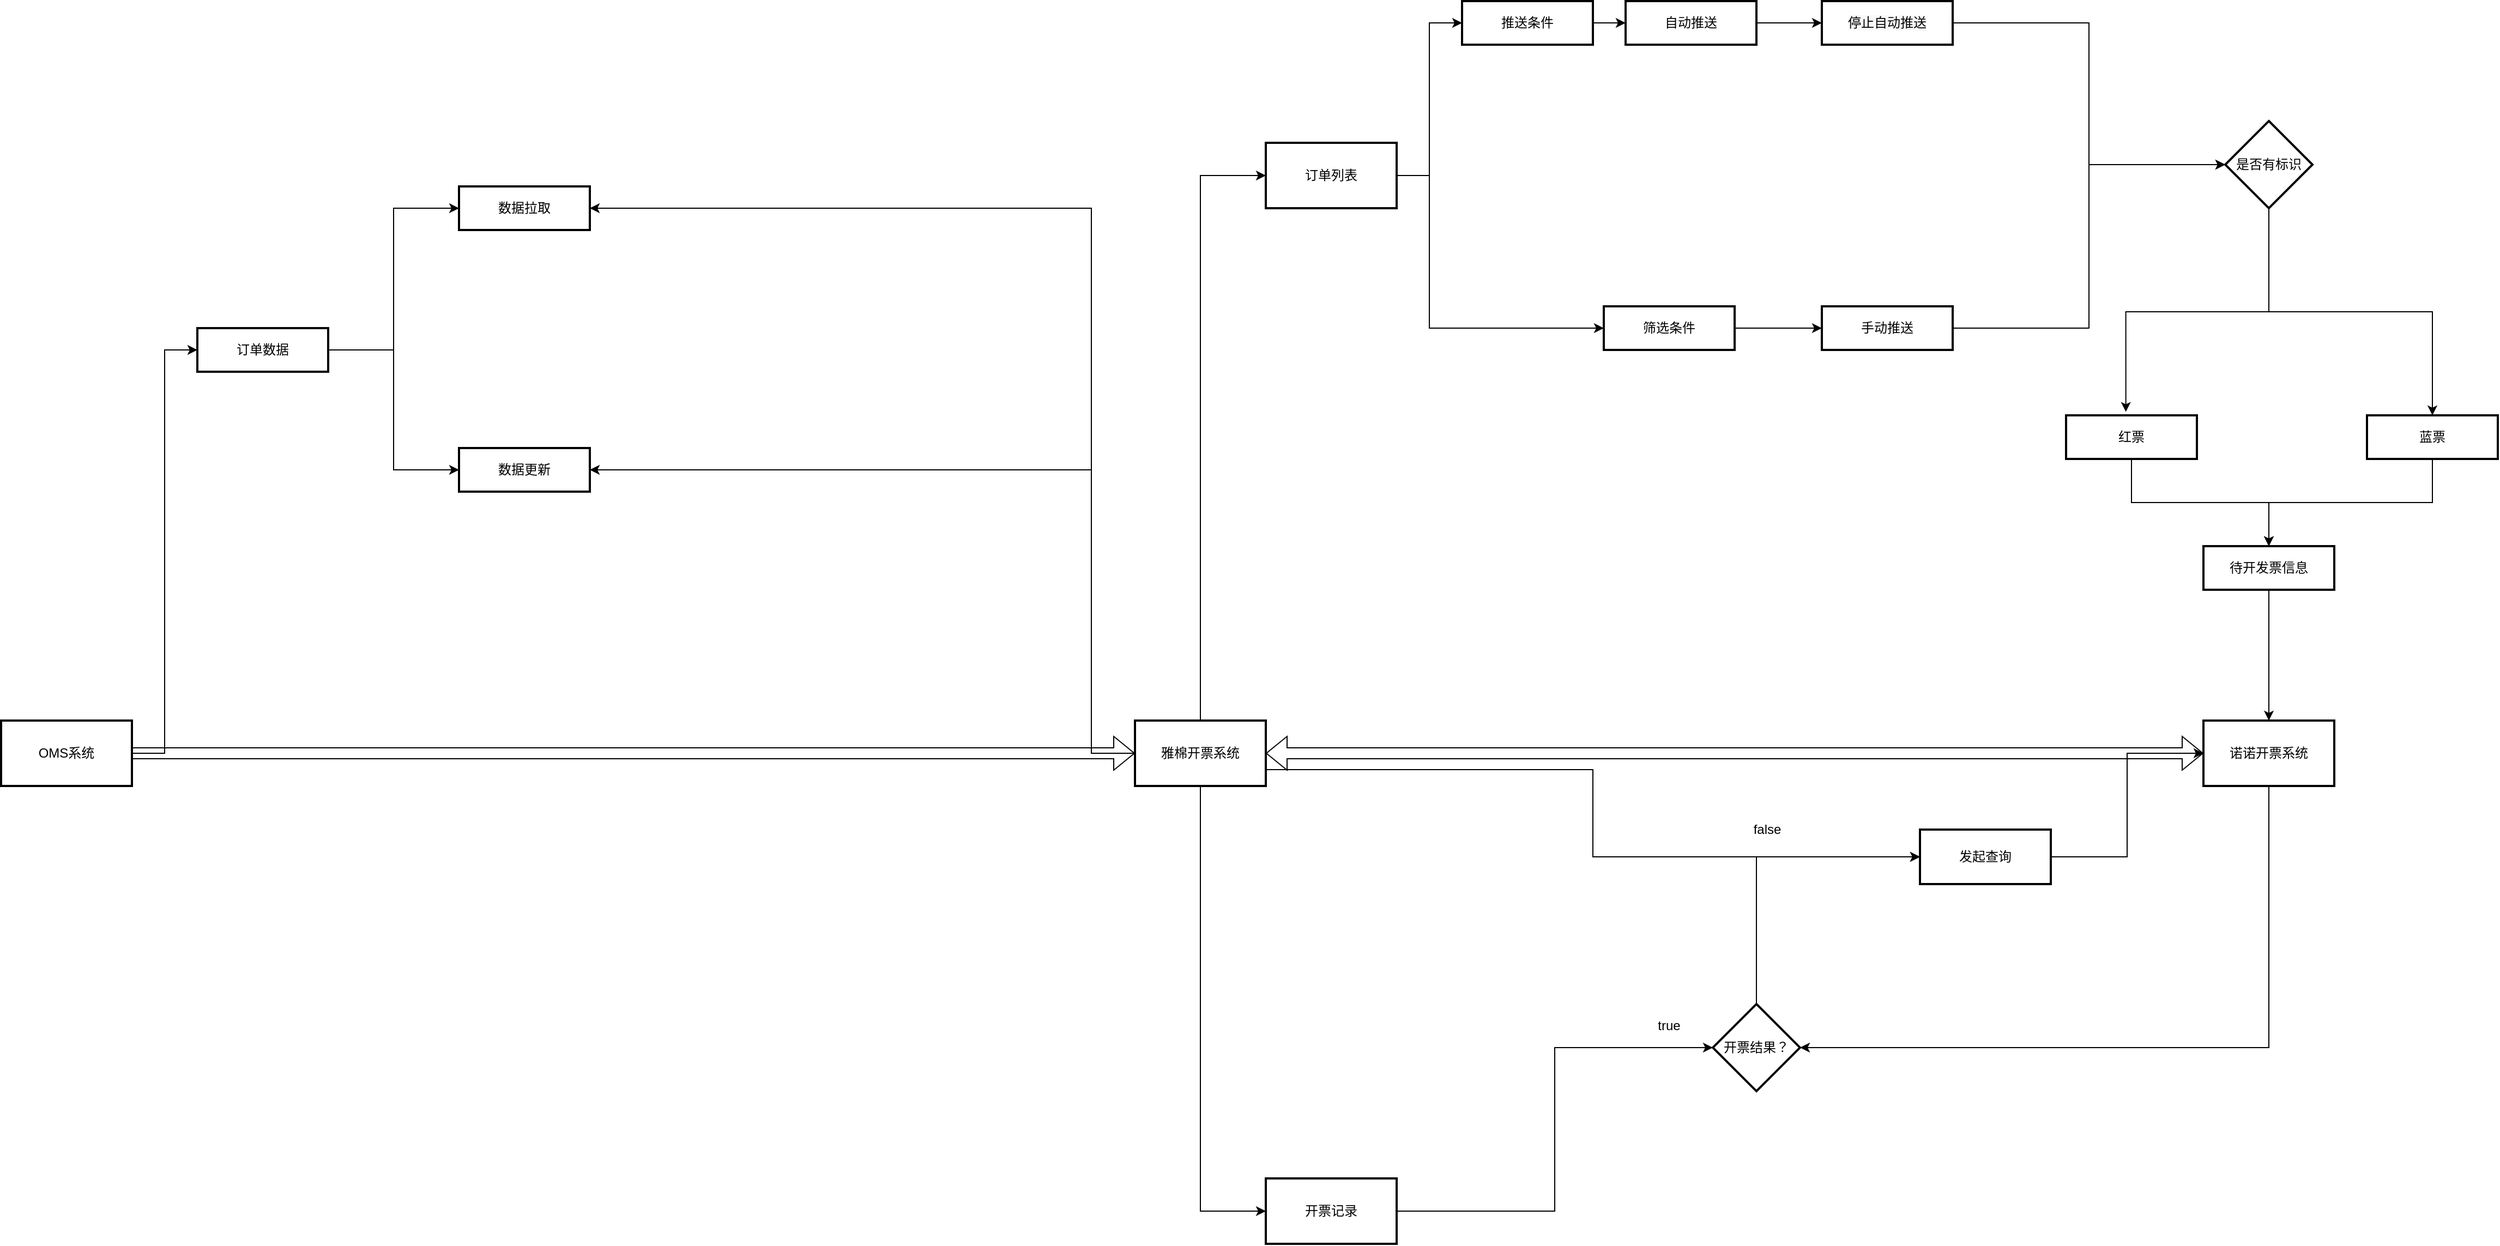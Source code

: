 <mxfile version="16.1.0" type="github">
  <diagram id="Jli7zH1tGY8wEztfFKBg" name="Page-1">
    <mxGraphModel dx="2708" dy="1804" grid="1" gridSize="10" guides="1" tooltips="1" connect="1" arrows="1" fold="1" page="1" pageScale="1" pageWidth="827" pageHeight="1169" math="0" shadow="0">
      <root>
        <mxCell id="0" />
        <mxCell id="1" parent="0" />
        <mxCell id="pUQb4mrd04jTsInn6m61-69" style="edgeStyle=orthogonalEdgeStyle;rounded=0;orthogonalLoop=1;jettySize=auto;html=1;entryX=1;entryY=0.5;entryDx=0;entryDy=0;" edge="1" parent="1" source="pUQb4mrd04jTsInn6m61-1" target="pUQb4mrd04jTsInn6m61-64">
          <mxGeometry relative="1" as="geometry">
            <Array as="points">
              <mxPoint x="-480" y="430" />
              <mxPoint x="-480" y="-70" />
            </Array>
          </mxGeometry>
        </mxCell>
        <mxCell id="pUQb4mrd04jTsInn6m61-71" style="edgeStyle=orthogonalEdgeStyle;rounded=0;orthogonalLoop=1;jettySize=auto;html=1;entryX=1;entryY=0.5;entryDx=0;entryDy=0;" edge="1" parent="1" source="pUQb4mrd04jTsInn6m61-1" target="pUQb4mrd04jTsInn6m61-66">
          <mxGeometry relative="1" as="geometry">
            <Array as="points">
              <mxPoint x="-480" y="430" />
              <mxPoint x="-480" y="170" />
            </Array>
          </mxGeometry>
        </mxCell>
        <mxCell id="pUQb4mrd04jTsInn6m61-109" style="edgeStyle=orthogonalEdgeStyle;rounded=0;orthogonalLoop=1;jettySize=auto;html=1;exitX=1;exitY=0.75;exitDx=0;exitDy=0;entryX=0;entryY=0.5;entryDx=0;entryDy=0;" edge="1" parent="1" source="pUQb4mrd04jTsInn6m61-1" target="pUQb4mrd04jTsInn6m61-106">
          <mxGeometry relative="1" as="geometry" />
        </mxCell>
        <mxCell id="pUQb4mrd04jTsInn6m61-123" style="edgeStyle=orthogonalEdgeStyle;rounded=0;orthogonalLoop=1;jettySize=auto;html=1;exitX=0.5;exitY=0;exitDx=0;exitDy=0;entryX=0;entryY=0.5;entryDx=0;entryDy=0;" edge="1" parent="1" source="pUQb4mrd04jTsInn6m61-1" target="pUQb4mrd04jTsInn6m61-122">
          <mxGeometry relative="1" as="geometry" />
        </mxCell>
        <mxCell id="pUQb4mrd04jTsInn6m61-128" style="edgeStyle=orthogonalEdgeStyle;rounded=0;orthogonalLoop=1;jettySize=auto;html=1;entryX=0;entryY=0.5;entryDx=0;entryDy=0;" edge="1" parent="1" source="pUQb4mrd04jTsInn6m61-1" target="pUQb4mrd04jTsInn6m61-126">
          <mxGeometry relative="1" as="geometry">
            <mxPoint x="-400.0" y="570.0" as="targetPoint" />
          </mxGeometry>
        </mxCell>
        <mxCell id="pUQb4mrd04jTsInn6m61-1" value="雅棉开票系统" style="rounded=0;whiteSpace=wrap;html=1;strokeWidth=2;" vertex="1" parent="1">
          <mxGeometry x="-440" y="400" width="120" height="60" as="geometry" />
        </mxCell>
        <mxCell id="pUQb4mrd04jTsInn6m61-60" style="edgeStyle=orthogonalEdgeStyle;rounded=0;orthogonalLoop=1;jettySize=auto;html=1;entryX=0;entryY=0.5;entryDx=0;entryDy=0;" edge="1" parent="1" source="pUQb4mrd04jTsInn6m61-2" target="pUQb4mrd04jTsInn6m61-56">
          <mxGeometry relative="1" as="geometry" />
        </mxCell>
        <mxCell id="pUQb4mrd04jTsInn6m61-2" value="OMS系统" style="rounded=0;whiteSpace=wrap;html=1;strokeWidth=2;" vertex="1" parent="1">
          <mxGeometry x="-1480" y="400" width="120" height="60" as="geometry" />
        </mxCell>
        <mxCell id="pUQb4mrd04jTsInn6m61-88" style="edgeStyle=orthogonalEdgeStyle;rounded=0;orthogonalLoop=1;jettySize=auto;html=1;exitX=0.5;exitY=1;exitDx=0;exitDy=0;entryX=1;entryY=0.5;entryDx=0;entryDy=0;" edge="1" parent="1" source="pUQb4mrd04jTsInn6m61-7" target="pUQb4mrd04jTsInn6m61-98">
          <mxGeometry relative="1" as="geometry">
            <mxPoint x="210" y="700.0" as="targetPoint" />
            <Array as="points">
              <mxPoint x="600" y="700" />
            </Array>
          </mxGeometry>
        </mxCell>
        <mxCell id="pUQb4mrd04jTsInn6m61-7" value="诺诺开票系统" style="rounded=0;whiteSpace=wrap;html=1;strokeWidth=2;" vertex="1" parent="1">
          <mxGeometry x="540" y="400" width="120" height="60" as="geometry" />
        </mxCell>
        <mxCell id="pUQb4mrd04jTsInn6m61-133" style="edgeStyle=orthogonalEdgeStyle;rounded=0;orthogonalLoop=1;jettySize=auto;html=1;entryX=0;entryY=0.5;entryDx=0;entryDy=0;" edge="1" parent="1" source="pUQb4mrd04jTsInn6m61-12" target="pUQb4mrd04jTsInn6m61-115">
          <mxGeometry relative="1" as="geometry" />
        </mxCell>
        <mxCell id="pUQb4mrd04jTsInn6m61-12" value="&lt;span style=&quot;color: rgb(0 , 0 , 0) ; font-family: &amp;#34;helvetica&amp;#34; ; font-size: 12px ; font-style: normal ; font-weight: 400 ; letter-spacing: normal ; text-align: center ; text-indent: 0px ; text-transform: none ; word-spacing: 0px ; background-color: rgb(248 , 249 , 250) ; display: inline ; float: none&quot;&gt;停止自动推送&lt;/span&gt;" style="rounded=0;whiteSpace=wrap;html=1;strokeWidth=2;" vertex="1" parent="1">
          <mxGeometry x="190" y="-260" width="120" height="40" as="geometry" />
        </mxCell>
        <mxCell id="pUQb4mrd04jTsInn6m61-15" value="" style="shape=flexArrow;endArrow=classic;startArrow=classic;html=1;rounded=0;exitX=1;exitY=0.5;exitDx=0;exitDy=0;" edge="1" parent="1" source="pUQb4mrd04jTsInn6m61-1" target="pUQb4mrd04jTsInn6m61-7">
          <mxGeometry width="100" height="100" relative="1" as="geometry">
            <mxPoint x="300" y="460" as="sourcePoint" />
            <mxPoint x="400" y="360" as="targetPoint" />
            <Array as="points" />
          </mxGeometry>
        </mxCell>
        <mxCell id="pUQb4mrd04jTsInn6m61-17" value="" style="shape=flexArrow;endArrow=classic;html=1;rounded=0;exitX=1;exitY=0.5;exitDx=0;exitDy=0;" edge="1" parent="1" source="pUQb4mrd04jTsInn6m61-2">
          <mxGeometry width="50" height="50" relative="1" as="geometry">
            <mxPoint x="-310" y="360" as="sourcePoint" />
            <mxPoint x="-440" y="430" as="targetPoint" />
          </mxGeometry>
        </mxCell>
        <mxCell id="pUQb4mrd04jTsInn6m61-134" style="edgeStyle=orthogonalEdgeStyle;rounded=0;orthogonalLoop=1;jettySize=auto;html=1;entryX=0;entryY=0.5;entryDx=0;entryDy=0;" edge="1" parent="1" source="pUQb4mrd04jTsInn6m61-25" target="pUQb4mrd04jTsInn6m61-115">
          <mxGeometry relative="1" as="geometry" />
        </mxCell>
        <mxCell id="pUQb4mrd04jTsInn6m61-25" value="手动推送" style="rounded=0;whiteSpace=wrap;html=1;strokeWidth=2;" vertex="1" parent="1">
          <mxGeometry x="190" y="20" width="120" height="40" as="geometry" />
        </mxCell>
        <mxCell id="pUQb4mrd04jTsInn6m61-141" style="edgeStyle=orthogonalEdgeStyle;rounded=0;orthogonalLoop=1;jettySize=auto;html=1;" edge="1" parent="1" source="pUQb4mrd04jTsInn6m61-47" target="pUQb4mrd04jTsInn6m61-7">
          <mxGeometry relative="1" as="geometry" />
        </mxCell>
        <mxCell id="pUQb4mrd04jTsInn6m61-47" value="待开发票信息" style="rounded=0;whiteSpace=wrap;html=1;strokeWidth=2;" vertex="1" parent="1">
          <mxGeometry x="540" y="240" width="120" height="40" as="geometry" />
        </mxCell>
        <mxCell id="pUQb4mrd04jTsInn6m61-65" style="edgeStyle=orthogonalEdgeStyle;rounded=0;orthogonalLoop=1;jettySize=auto;html=1;exitX=1;exitY=0.5;exitDx=0;exitDy=0;entryX=0;entryY=0.5;entryDx=0;entryDy=0;" edge="1" parent="1" source="pUQb4mrd04jTsInn6m61-56" target="pUQb4mrd04jTsInn6m61-64">
          <mxGeometry relative="1" as="geometry" />
        </mxCell>
        <mxCell id="pUQb4mrd04jTsInn6m61-68" style="edgeStyle=orthogonalEdgeStyle;rounded=0;orthogonalLoop=1;jettySize=auto;html=1;entryX=0;entryY=0.5;entryDx=0;entryDy=0;" edge="1" parent="1" source="pUQb4mrd04jTsInn6m61-56" target="pUQb4mrd04jTsInn6m61-66">
          <mxGeometry relative="1" as="geometry" />
        </mxCell>
        <mxCell id="pUQb4mrd04jTsInn6m61-56" value="订单数据" style="rounded=0;whiteSpace=wrap;html=1;strokeWidth=2;" vertex="1" parent="1">
          <mxGeometry x="-1300" y="40" width="120" height="40" as="geometry" />
        </mxCell>
        <mxCell id="pUQb4mrd04jTsInn6m61-64" value="数据拉取" style="rounded=0;whiteSpace=wrap;html=1;strokeWidth=2;" vertex="1" parent="1">
          <mxGeometry x="-1060" y="-90" width="120" height="40" as="geometry" />
        </mxCell>
        <mxCell id="pUQb4mrd04jTsInn6m61-66" value="数据更新" style="rounded=0;whiteSpace=wrap;html=1;strokeWidth=2;" vertex="1" parent="1">
          <mxGeometry x="-1060" y="150" width="120" height="40" as="geometry" />
        </mxCell>
        <mxCell id="pUQb4mrd04jTsInn6m61-83" style="edgeStyle=orthogonalEdgeStyle;rounded=0;orthogonalLoop=1;jettySize=auto;html=1;exitX=1;exitY=0.5;exitDx=0;exitDy=0;entryX=0;entryY=0.5;entryDx=0;entryDy=0;" edge="1" parent="1" source="pUQb4mrd04jTsInn6m61-78" target="pUQb4mrd04jTsInn6m61-12">
          <mxGeometry relative="1" as="geometry" />
        </mxCell>
        <mxCell id="pUQb4mrd04jTsInn6m61-78" value="自动推送" style="rounded=0;whiteSpace=wrap;html=1;strokeWidth=2;" vertex="1" parent="1">
          <mxGeometry x="10" y="-260" width="120" height="40" as="geometry" />
        </mxCell>
        <mxCell id="pUQb4mrd04jTsInn6m61-93" style="edgeStyle=orthogonalEdgeStyle;rounded=0;orthogonalLoop=1;jettySize=auto;html=1;entryX=0;entryY=0.5;entryDx=0;entryDy=0;" edge="1" parent="1" source="pUQb4mrd04jTsInn6m61-90" target="pUQb4mrd04jTsInn6m61-25">
          <mxGeometry relative="1" as="geometry" />
        </mxCell>
        <mxCell id="pUQb4mrd04jTsInn6m61-90" value="筛选条件" style="rounded=0;whiteSpace=wrap;html=1;strokeWidth=2;" vertex="1" parent="1">
          <mxGeometry x="-10" y="20" width="120" height="40" as="geometry" />
        </mxCell>
        <mxCell id="pUQb4mrd04jTsInn6m61-96" style="edgeStyle=orthogonalEdgeStyle;rounded=0;orthogonalLoop=1;jettySize=auto;html=1;entryX=0;entryY=0.5;entryDx=0;entryDy=0;" edge="1" parent="1" source="pUQb4mrd04jTsInn6m61-94" target="pUQb4mrd04jTsInn6m61-78">
          <mxGeometry relative="1" as="geometry" />
        </mxCell>
        <mxCell id="pUQb4mrd04jTsInn6m61-94" value="推送条件" style="rounded=0;whiteSpace=wrap;html=1;strokeWidth=2;" vertex="1" parent="1">
          <mxGeometry x="-140" y="-260" width="120" height="40" as="geometry" />
        </mxCell>
        <mxCell id="pUQb4mrd04jTsInn6m61-107" style="edgeStyle=orthogonalEdgeStyle;rounded=0;orthogonalLoop=1;jettySize=auto;html=1;exitX=0.5;exitY=0;exitDx=0;exitDy=0;entryX=0;entryY=0.5;entryDx=0;entryDy=0;" edge="1" parent="1" source="pUQb4mrd04jTsInn6m61-98" target="pUQb4mrd04jTsInn6m61-106">
          <mxGeometry relative="1" as="geometry" />
        </mxCell>
        <mxCell id="pUQb4mrd04jTsInn6m61-98" value="开票结果？" style="rhombus;whiteSpace=wrap;html=1;strokeWidth=2;" vertex="1" parent="1">
          <mxGeometry x="90" y="660" width="80" height="80" as="geometry" />
        </mxCell>
        <mxCell id="pUQb4mrd04jTsInn6m61-99" value="true" style="rounded=0;whiteSpace=wrap;html=1;strokeWidth=2;strokeColor=none;gradientColor=#ffffff;fillColor=none;" vertex="1" parent="1">
          <mxGeometry x="10" y="660" width="80" height="40" as="geometry" />
        </mxCell>
        <mxCell id="pUQb4mrd04jTsInn6m61-101" value="false" style="rounded=0;whiteSpace=wrap;html=1;strokeWidth=2;strokeColor=none;gradientColor=#ffffff;fillColor=none;" vertex="1" parent="1">
          <mxGeometry x="120" y="480" width="40" height="40" as="geometry" />
        </mxCell>
        <mxCell id="pUQb4mrd04jTsInn6m61-121" style="edgeStyle=orthogonalEdgeStyle;rounded=0;orthogonalLoop=1;jettySize=auto;html=1;exitX=1;exitY=0.5;exitDx=0;exitDy=0;entryX=0;entryY=0.5;entryDx=0;entryDy=0;" edge="1" parent="1" source="pUQb4mrd04jTsInn6m61-106" target="pUQb4mrd04jTsInn6m61-7">
          <mxGeometry relative="1" as="geometry" />
        </mxCell>
        <mxCell id="pUQb4mrd04jTsInn6m61-106" value="发起查询" style="rounded=0;whiteSpace=wrap;html=1;strokeColor=default;strokeWidth=2;fillColor=none;gradientColor=#ffffff;" vertex="1" parent="1">
          <mxGeometry x="280" y="500" width="120" height="50" as="geometry" />
        </mxCell>
        <mxCell id="pUQb4mrd04jTsInn6m61-139" style="edgeStyle=orthogonalEdgeStyle;rounded=0;orthogonalLoop=1;jettySize=auto;html=1;exitX=0.5;exitY=1;exitDx=0;exitDy=0;entryX=0.5;entryY=0;entryDx=0;entryDy=0;" edge="1" parent="1" source="pUQb4mrd04jTsInn6m61-111" target="pUQb4mrd04jTsInn6m61-47">
          <mxGeometry relative="1" as="geometry" />
        </mxCell>
        <mxCell id="pUQb4mrd04jTsInn6m61-111" value="红票" style="rounded=0;whiteSpace=wrap;html=1;strokeWidth=2;" vertex="1" parent="1">
          <mxGeometry x="414" y="120" width="120" height="40" as="geometry" />
        </mxCell>
        <mxCell id="pUQb4mrd04jTsInn6m61-140" style="edgeStyle=orthogonalEdgeStyle;rounded=0;orthogonalLoop=1;jettySize=auto;html=1;" edge="1" parent="1" source="pUQb4mrd04jTsInn6m61-112">
          <mxGeometry relative="1" as="geometry">
            <mxPoint x="600" y="240" as="targetPoint" />
            <Array as="points">
              <mxPoint x="750" y="200" />
              <mxPoint x="600" y="200" />
            </Array>
          </mxGeometry>
        </mxCell>
        <mxCell id="pUQb4mrd04jTsInn6m61-112" value="蓝票" style="rounded=0;whiteSpace=wrap;html=1;strokeWidth=2;" vertex="1" parent="1">
          <mxGeometry x="690" y="120" width="120" height="40" as="geometry" />
        </mxCell>
        <mxCell id="pUQb4mrd04jTsInn6m61-124" style="edgeStyle=orthogonalEdgeStyle;rounded=0;orthogonalLoop=1;jettySize=auto;html=1;exitX=1;exitY=0.5;exitDx=0;exitDy=0;entryX=0;entryY=0.5;entryDx=0;entryDy=0;" edge="1" parent="1" source="pUQb4mrd04jTsInn6m61-122" target="pUQb4mrd04jTsInn6m61-94">
          <mxGeometry relative="1" as="geometry" />
        </mxCell>
        <mxCell id="pUQb4mrd04jTsInn6m61-125" style="edgeStyle=orthogonalEdgeStyle;rounded=0;orthogonalLoop=1;jettySize=auto;html=1;exitX=1;exitY=0.5;exitDx=0;exitDy=0;entryX=0;entryY=0.5;entryDx=0;entryDy=0;" edge="1" parent="1" source="pUQb4mrd04jTsInn6m61-122" target="pUQb4mrd04jTsInn6m61-90">
          <mxGeometry relative="1" as="geometry">
            <Array as="points">
              <mxPoint x="-170" y="-100" />
              <mxPoint x="-170" y="40" />
            </Array>
          </mxGeometry>
        </mxCell>
        <mxCell id="pUQb4mrd04jTsInn6m61-122" value="订单列表" style="rounded=0;whiteSpace=wrap;html=1;strokeColor=default;strokeWidth=2;fillColor=none;gradientColor=#ffffff;" vertex="1" parent="1">
          <mxGeometry x="-320" y="-130" width="120" height="60" as="geometry" />
        </mxCell>
        <mxCell id="pUQb4mrd04jTsInn6m61-130" style="edgeStyle=orthogonalEdgeStyle;rounded=0;orthogonalLoop=1;jettySize=auto;html=1;entryX=0;entryY=0.5;entryDx=0;entryDy=0;" edge="1" parent="1" source="pUQb4mrd04jTsInn6m61-126" target="pUQb4mrd04jTsInn6m61-98">
          <mxGeometry relative="1" as="geometry" />
        </mxCell>
        <mxCell id="pUQb4mrd04jTsInn6m61-126" value="开票记录" style="rounded=0;whiteSpace=wrap;html=1;strokeColor=default;strokeWidth=2;fillColor=none;gradientColor=#ffffff;" vertex="1" parent="1">
          <mxGeometry x="-320" y="820" width="120" height="60" as="geometry" />
        </mxCell>
        <mxCell id="pUQb4mrd04jTsInn6m61-137" style="edgeStyle=orthogonalEdgeStyle;rounded=0;orthogonalLoop=1;jettySize=auto;html=1;exitX=0.5;exitY=1;exitDx=0;exitDy=0;entryX=0.457;entryY=-0.08;entryDx=0;entryDy=0;entryPerimeter=0;" edge="1" parent="1" source="pUQb4mrd04jTsInn6m61-115" target="pUQb4mrd04jTsInn6m61-111">
          <mxGeometry relative="1" as="geometry">
            <mxPoint x="520" y="60" as="targetPoint" />
          </mxGeometry>
        </mxCell>
        <mxCell id="pUQb4mrd04jTsInn6m61-138" style="edgeStyle=orthogonalEdgeStyle;rounded=0;orthogonalLoop=1;jettySize=auto;html=1;exitX=0.5;exitY=1;exitDx=0;exitDy=0;" edge="1" parent="1" source="pUQb4mrd04jTsInn6m61-115" target="pUQb4mrd04jTsInn6m61-112">
          <mxGeometry relative="1" as="geometry" />
        </mxCell>
        <mxCell id="pUQb4mrd04jTsInn6m61-115" value="是否有标识" style="rhombus;whiteSpace=wrap;html=1;strokeColor=default;strokeWidth=2;fillColor=none;gradientColor=#ffffff;" vertex="1" parent="1">
          <mxGeometry x="560" y="-150" width="80" height="80" as="geometry" />
        </mxCell>
      </root>
    </mxGraphModel>
  </diagram>
</mxfile>
